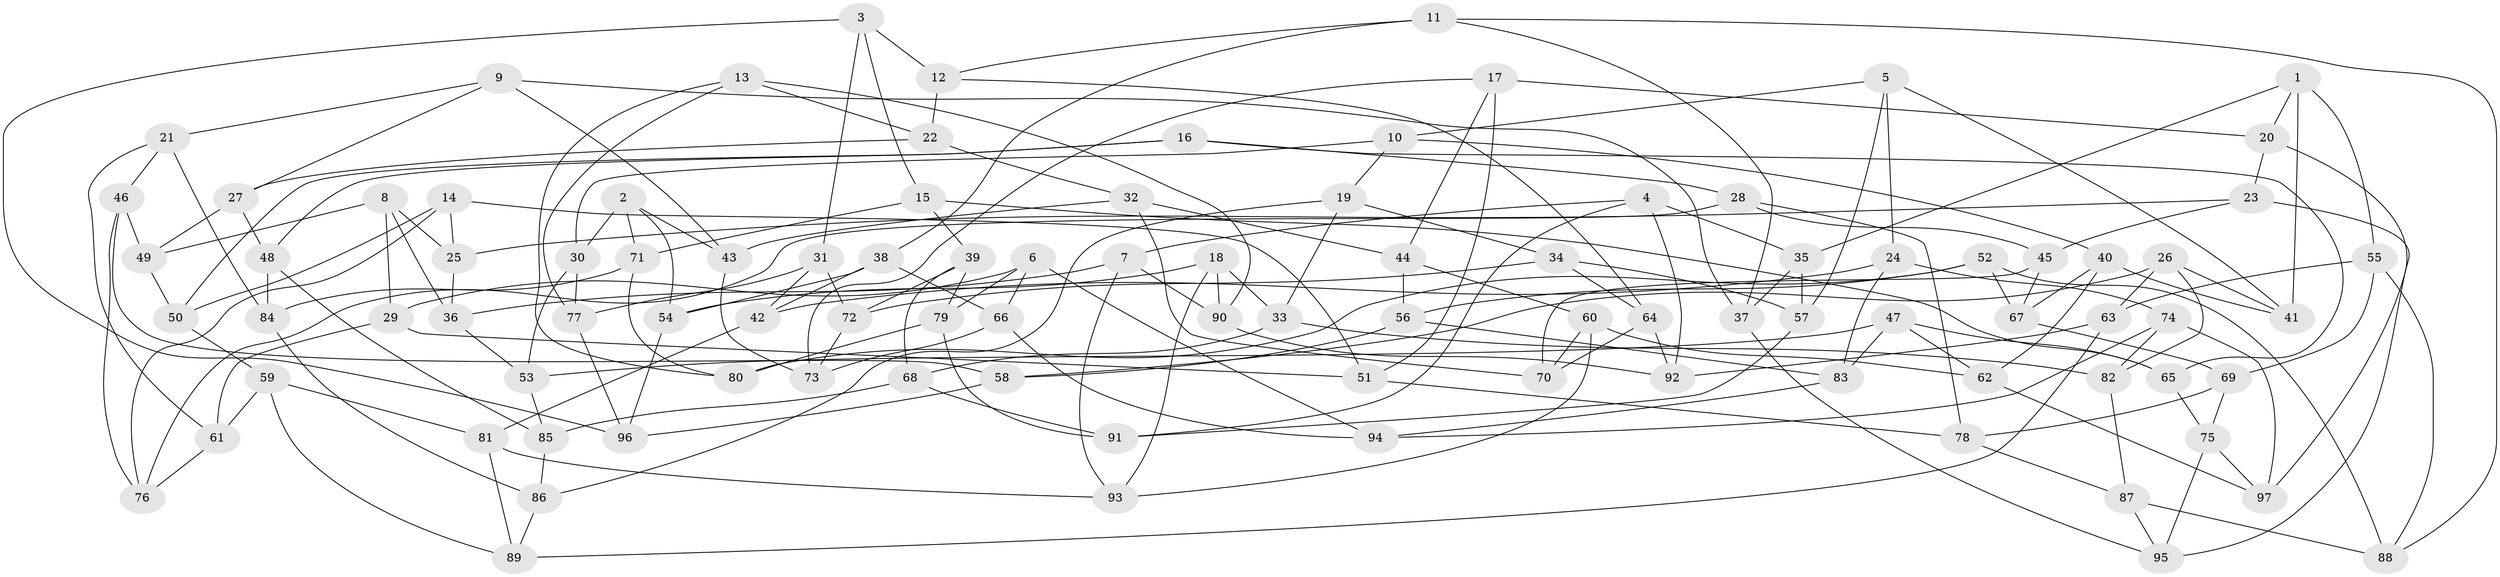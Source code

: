 // Generated by graph-tools (version 1.1) at 2025/26/03/09/25 03:26:53]
// undirected, 97 vertices, 194 edges
graph export_dot {
graph [start="1"]
  node [color=gray90,style=filled];
  1;
  2;
  3;
  4;
  5;
  6;
  7;
  8;
  9;
  10;
  11;
  12;
  13;
  14;
  15;
  16;
  17;
  18;
  19;
  20;
  21;
  22;
  23;
  24;
  25;
  26;
  27;
  28;
  29;
  30;
  31;
  32;
  33;
  34;
  35;
  36;
  37;
  38;
  39;
  40;
  41;
  42;
  43;
  44;
  45;
  46;
  47;
  48;
  49;
  50;
  51;
  52;
  53;
  54;
  55;
  56;
  57;
  58;
  59;
  60;
  61;
  62;
  63;
  64;
  65;
  66;
  67;
  68;
  69;
  70;
  71;
  72;
  73;
  74;
  75;
  76;
  77;
  78;
  79;
  80;
  81;
  82;
  83;
  84;
  85;
  86;
  87;
  88;
  89;
  90;
  91;
  92;
  93;
  94;
  95;
  96;
  97;
  1 -- 55;
  1 -- 41;
  1 -- 35;
  1 -- 20;
  2 -- 43;
  2 -- 71;
  2 -- 54;
  2 -- 30;
  3 -- 12;
  3 -- 96;
  3 -- 15;
  3 -- 31;
  4 -- 91;
  4 -- 92;
  4 -- 35;
  4 -- 7;
  5 -- 57;
  5 -- 41;
  5 -- 10;
  5 -- 24;
  6 -- 29;
  6 -- 94;
  6 -- 66;
  6 -- 79;
  7 -- 36;
  7 -- 93;
  7 -- 90;
  8 -- 25;
  8 -- 36;
  8 -- 49;
  8 -- 29;
  9 -- 43;
  9 -- 21;
  9 -- 27;
  9 -- 37;
  10 -- 40;
  10 -- 19;
  10 -- 30;
  11 -- 38;
  11 -- 88;
  11 -- 37;
  11 -- 12;
  12 -- 64;
  12 -- 22;
  13 -- 77;
  13 -- 90;
  13 -- 80;
  13 -- 22;
  14 -- 25;
  14 -- 51;
  14 -- 76;
  14 -- 50;
  15 -- 65;
  15 -- 39;
  15 -- 71;
  16 -- 48;
  16 -- 65;
  16 -- 28;
  16 -- 50;
  17 -- 20;
  17 -- 73;
  17 -- 51;
  17 -- 44;
  18 -- 54;
  18 -- 93;
  18 -- 90;
  18 -- 33;
  19 -- 86;
  19 -- 34;
  19 -- 33;
  20 -- 97;
  20 -- 23;
  21 -- 46;
  21 -- 61;
  21 -- 84;
  22 -- 32;
  22 -- 27;
  23 -- 95;
  23 -- 45;
  23 -- 25;
  24 -- 83;
  24 -- 42;
  24 -- 74;
  25 -- 36;
  26 -- 58;
  26 -- 41;
  26 -- 82;
  26 -- 63;
  27 -- 48;
  27 -- 49;
  28 -- 76;
  28 -- 45;
  28 -- 78;
  29 -- 51;
  29 -- 61;
  30 -- 77;
  30 -- 53;
  31 -- 77;
  31 -- 72;
  31 -- 42;
  32 -- 44;
  32 -- 70;
  32 -- 43;
  33 -- 68;
  33 -- 82;
  34 -- 72;
  34 -- 57;
  34 -- 64;
  35 -- 57;
  35 -- 37;
  36 -- 53;
  37 -- 95;
  38 -- 54;
  38 -- 42;
  38 -- 66;
  39 -- 68;
  39 -- 72;
  39 -- 79;
  40 -- 41;
  40 -- 62;
  40 -- 67;
  42 -- 81;
  43 -- 73;
  44 -- 56;
  44 -- 60;
  45 -- 67;
  45 -- 70;
  46 -- 49;
  46 -- 76;
  46 -- 58;
  47 -- 65;
  47 -- 62;
  47 -- 53;
  47 -- 83;
  48 -- 84;
  48 -- 85;
  49 -- 50;
  50 -- 59;
  51 -- 78;
  52 -- 88;
  52 -- 80;
  52 -- 67;
  52 -- 56;
  53 -- 85;
  54 -- 96;
  55 -- 88;
  55 -- 63;
  55 -- 69;
  56 -- 58;
  56 -- 83;
  57 -- 91;
  58 -- 96;
  59 -- 81;
  59 -- 61;
  59 -- 89;
  60 -- 93;
  60 -- 62;
  60 -- 70;
  61 -- 76;
  62 -- 97;
  63 -- 89;
  63 -- 92;
  64 -- 92;
  64 -- 70;
  65 -- 75;
  66 -- 73;
  66 -- 94;
  67 -- 69;
  68 -- 91;
  68 -- 85;
  69 -- 75;
  69 -- 78;
  71 -- 84;
  71 -- 80;
  72 -- 73;
  74 -- 94;
  74 -- 82;
  74 -- 97;
  75 -- 95;
  75 -- 97;
  77 -- 96;
  78 -- 87;
  79 -- 80;
  79 -- 91;
  81 -- 93;
  81 -- 89;
  82 -- 87;
  83 -- 94;
  84 -- 86;
  85 -- 86;
  86 -- 89;
  87 -- 88;
  87 -- 95;
  90 -- 92;
}
